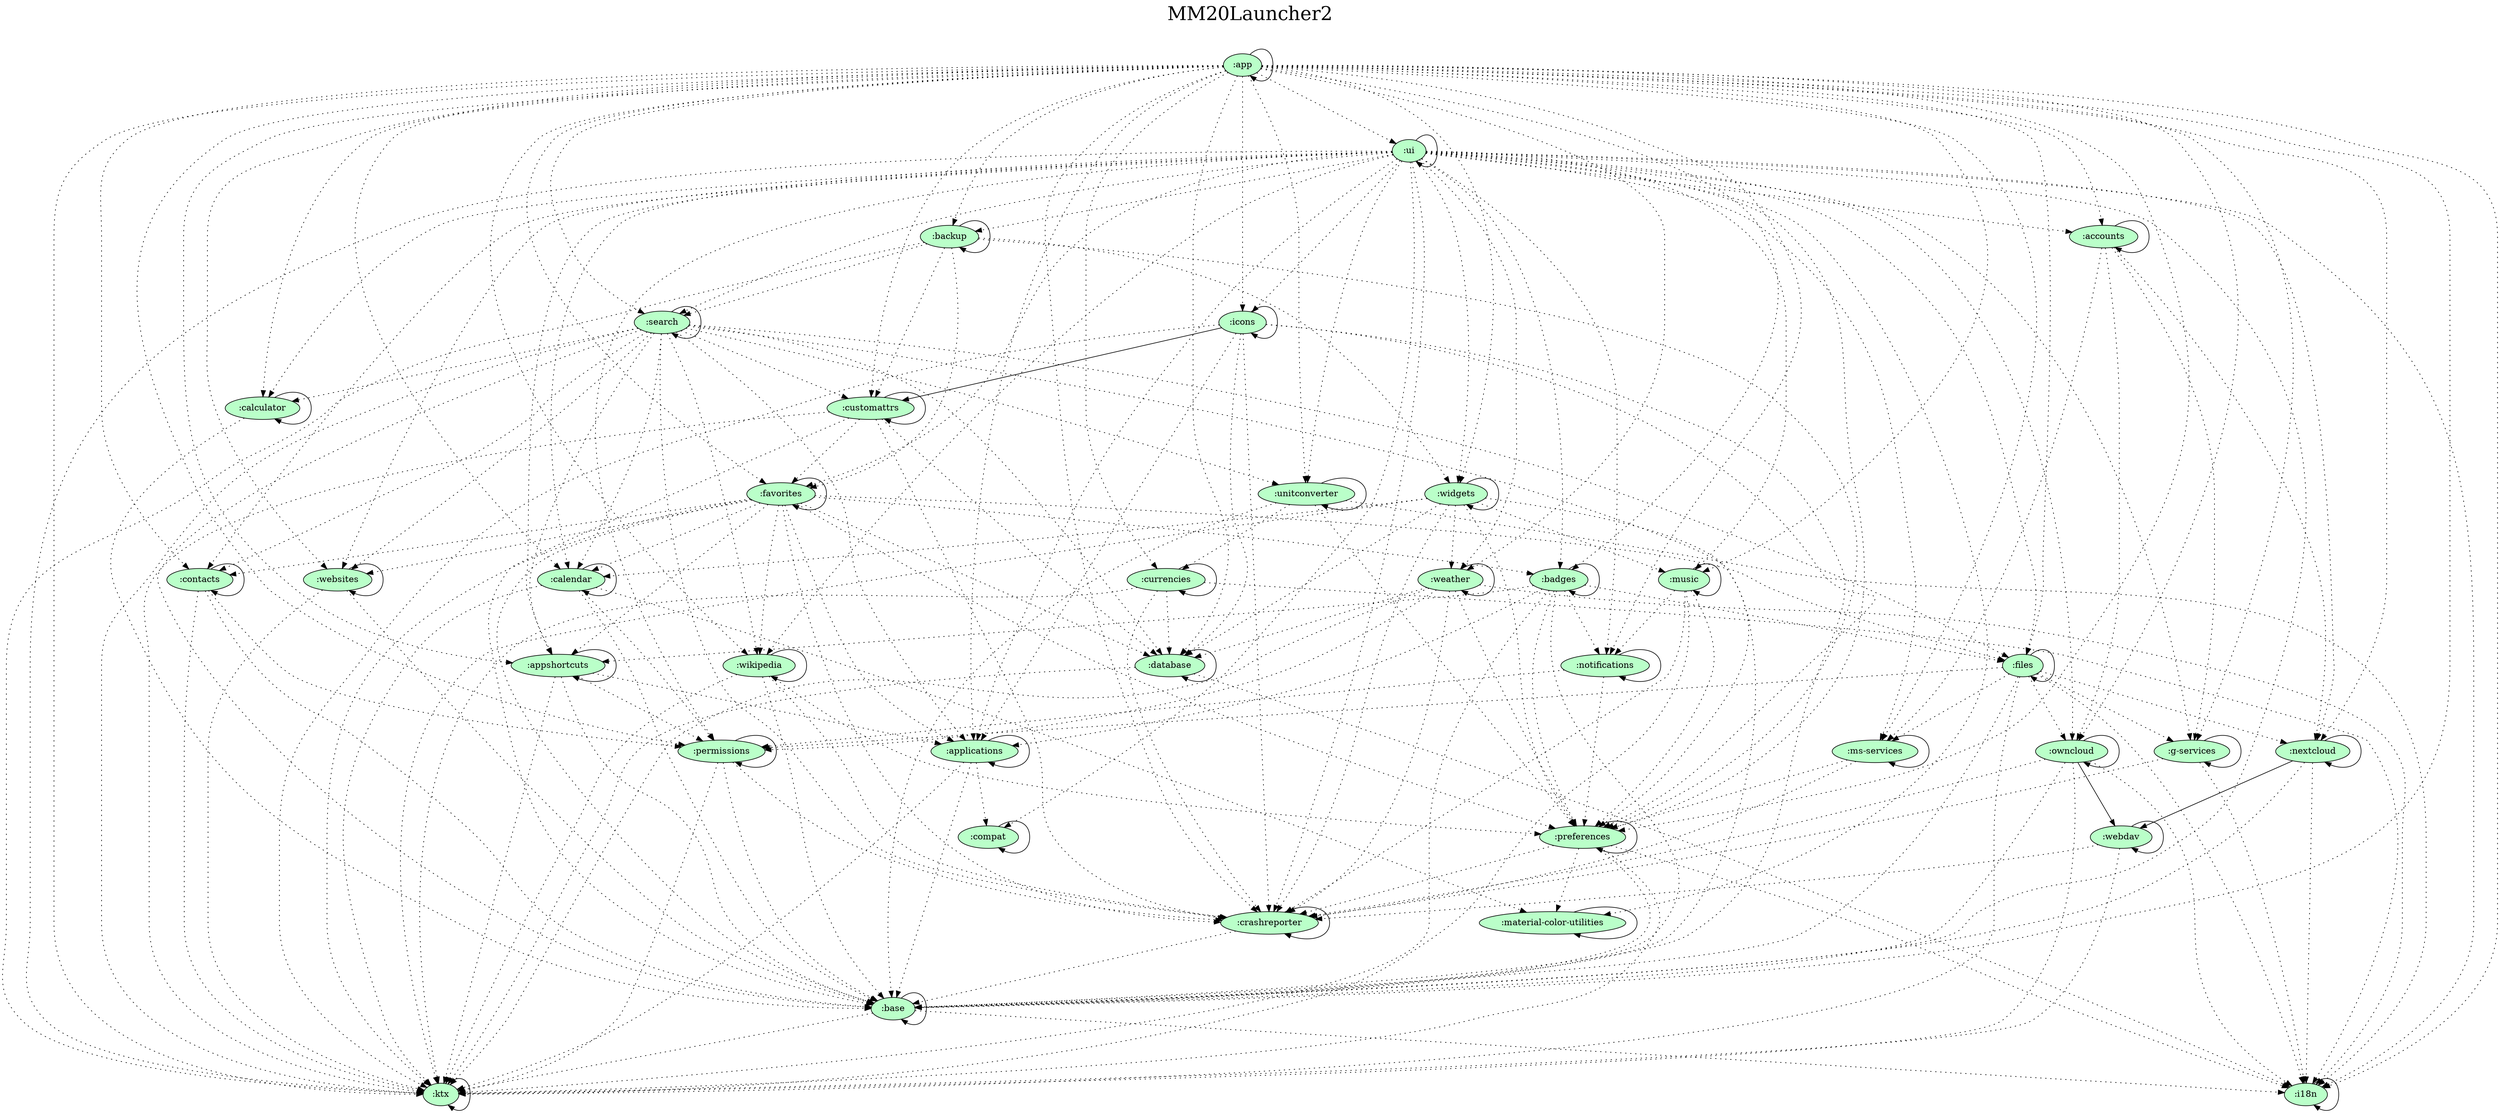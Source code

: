 digraph {
  graph [label="MM20Launcher2\n ",labelloc=t,fontsize=30,ranksep=1.4];
  node [style=filled, fillcolor="#bbbbbb"];
  rankdir=TB;

  # Projects

  ":accounts" [fillcolor="#baffc9"];
  ":app" [fillcolor="#baffc9"];
  ":applications" [fillcolor="#baffc9"];
  ":appshortcuts" [fillcolor="#baffc9"];
  ":backup" [fillcolor="#baffc9"];
  ":badges" [fillcolor="#baffc9"];
  ":base" [fillcolor="#baffc9"];
  ":calculator" [fillcolor="#baffc9"];
  ":calendar" [fillcolor="#baffc9"];
  ":compat" [fillcolor="#baffc9"];
  ":contacts" [fillcolor="#baffc9"];
  ":crashreporter" [fillcolor="#baffc9"];
  ":currencies" [fillcolor="#baffc9"];
  ":customattrs" [fillcolor="#baffc9"];
  ":database" [fillcolor="#baffc9"];
  ":favorites" [fillcolor="#baffc9"];
  ":files" [fillcolor="#baffc9"];
  ":g-services" [fillcolor="#baffc9"];
  ":i18n" [fillcolor="#baffc9"];
  ":icons" [fillcolor="#baffc9"];
  ":ktx" [fillcolor="#baffc9"];
  ":material-color-utilities" [fillcolor="#baffc9"];
  ":ms-services" [fillcolor="#baffc9"];
  ":music" [fillcolor="#baffc9"];
  ":nextcloud" [fillcolor="#baffc9"];
  ":notifications" [fillcolor="#baffc9"];
  ":owncloud" [fillcolor="#baffc9"];
  ":permissions" [fillcolor="#baffc9"];
  ":preferences" [fillcolor="#baffc9"];
  ":search" [fillcolor="#baffc9"];
  ":ui" [fillcolor="#baffc9"];
  ":unitconverter" [fillcolor="#baffc9"];
  ":weather" [fillcolor="#baffc9"];
  ":webdav" [fillcolor="#baffc9"];
  ":websites" [fillcolor="#baffc9"];
  ":widgets" [fillcolor="#baffc9"];
  ":wikipedia" [fillcolor="#baffc9"];

  {rank = same;}

  # Dependencies

  ":accounts" -> ":accounts"
  ":accounts" -> ":g-services" [style=dotted]
  ":accounts" -> ":ms-services" [style=dotted]
  ":accounts" -> ":owncloud" [style=dotted]
  ":accounts" -> ":nextcloud" [style=dotted]
  ":app" -> ":app"
  ":app" -> ":accounts" [style=dotted]
  ":app" -> ":applications" [style=dotted]
  ":app" -> ":appshortcuts" [style=dotted]
  ":app" -> ":backup" [style=dotted]
  ":app" -> ":badges" [style=dotted]
  ":app" -> ":base" [style=dotted]
  ":app" -> ":calculator" [style=dotted]
  ":app" -> ":calendar" [style=dotted]
  ":app" -> ":contacts" [style=dotted]
  ":app" -> ":crashreporter" [style=dotted]
  ":app" -> ":currencies" [style=dotted]
  ":app" -> ":customattrs" [style=dotted]
  ":app" -> ":favorites" [style=dotted]
  ":app" -> ":files" [style=dotted]
  ":app" -> ":g-services" [style=dotted]
  ":app" -> ":i18n" [style=dotted]
  ":app" -> ":icons" [style=dotted]
  ":app" -> ":ktx" [style=dotted]
  ":app" -> ":ms-services" [style=dotted]
  ":app" -> ":music" [style=dotted]
  ":app" -> ":nextcloud" [style=dotted]
  ":app" -> ":notifications" [style=dotted]
  ":app" -> ":owncloud" [style=dotted]
  ":app" -> ":permissions" [style=dotted]
  ":app" -> ":preferences" [style=dotted]
  ":app" -> ":search" [style=dotted]
  ":app" -> ":unitconverter" [style=dotted]
  ":app" -> ":ui" [style=dotted]
  ":app" -> ":weather" [style=dotted]
  ":app" -> ":websites" [style=dotted]
  ":app" -> ":widgets" [style=dotted]
  ":app" -> ":wikipedia" [style=dotted]
  ":app" -> ":database" [style=dotted]
  ":applications" -> ":applications"
  ":applications" -> ":base" [style=dotted]
  ":applications" -> ":ktx" [style=dotted]
  ":applications" -> ":compat" [style=dotted]
  ":appshortcuts" -> ":appshortcuts"
  ":appshortcuts" -> ":applications" [style=dotted]
  ":appshortcuts" -> ":permissions" [style=dotted]
  ":appshortcuts" -> ":base" [style=dotted]
  ":appshortcuts" -> ":ktx" [style=dotted]
  ":backup" -> ":backup"
  ":backup" -> ":favorites" [style=dotted]
  ":backup" -> ":widgets" [style=dotted]
  ":backup" -> ":search" [style=dotted]
  ":backup" -> ":preferences" [style=dotted]
  ":backup" -> ":ktx" [style=dotted]
  ":backup" -> ":customattrs" [style=dotted]
  ":badges" -> ":badges"
  ":badges" -> ":ktx" [style=dotted]
  ":badges" -> ":applications" [style=dotted]
  ":badges" -> ":appshortcuts" [style=dotted]
  ":badges" -> ":notifications" [style=dotted]
  ":badges" -> ":preferences" [style=dotted]
  ":badges" -> ":base" [style=dotted]
  ":badges" -> ":files" [style=dotted]
  ":base" -> ":base"
  ":base" -> ":ktx" [style=dotted]
  ":base" -> ":i18n" [style=dotted]
  ":calculator" -> ":calculator"
  ":calculator" -> ":base" [style=dotted]
  ":calendar" -> ":calendar"
  ":calendar" -> ":ktx" [style=dotted]
  ":calendar" -> ":base" [style=dotted]
  ":calendar" -> ":permissions" [style=dotted]
  ":calendar" -> ":material-color-utilities" [style=dotted]
  ":compat" -> ":compat"
  ":contacts" -> ":contacts"
  ":contacts" -> ":ktx" [style=dotted]
  ":contacts" -> ":base" [style=dotted]
  ":contacts" -> ":permissions" [style=dotted]
  ":crashreporter" -> ":crashreporter"
  ":crashreporter" -> ":base" [style=dotted]
  ":currencies" -> ":currencies"
  ":currencies" -> ":ktx" [style=dotted]
  ":currencies" -> ":i18n" [style=dotted]
  ":currencies" -> ":database" [style=dotted]
  ":currencies" -> ":crashreporter" [style=dotted]
  ":customattrs" -> ":customattrs"
  ":customattrs" -> ":database" [style=dotted]
  ":customattrs" -> ":base" [style=dotted]
  ":customattrs" -> ":ktx" [style=dotted]
  ":customattrs" -> ":crashreporter" [style=dotted]
  ":customattrs" -> ":favorites" [style=dotted]
  ":database" -> ":database"
  ":database" -> ":i18n" [style=dotted]
  ":database" -> ":ktx" [style=dotted]
  ":favorites" -> ":favorites"
  ":favorites" -> ":base" [style=dotted]
  ":favorites" -> ":calendar" [style=dotted]
  ":favorites" -> ":database" [style=dotted]
  ":favorites" -> ":preferences" [style=dotted]
  ":favorites" -> ":applications" [style=dotted]
  ":favorites" -> ":appshortcuts" [style=dotted]
  ":favorites" -> ":contacts" [style=dotted]
  ":favorites" -> ":ktx" [style=dotted]
  ":favorites" -> ":files" [style=dotted]
  ":favorites" -> ":websites" [style=dotted]
  ":favorites" -> ":wikipedia" [style=dotted]
  ":favorites" -> ":badges" [style=dotted]
  ":favorites" -> ":crashreporter" [style=dotted]
  ":files" -> ":files"
  ":files" -> ":base" [style=dotted]
  ":files" -> ":ktx" [style=dotted]
  ":files" -> ":ms-services" [style=dotted]
  ":files" -> ":g-services" [style=dotted]
  ":files" -> ":nextcloud" [style=dotted]
  ":files" -> ":owncloud" [style=dotted]
  ":files" -> ":i18n" [style=dotted]
  ":files" -> ":permissions" [style=dotted]
  ":g-services" -> ":g-services"
  ":g-services" -> ":i18n" [style=dotted]
  ":g-services" -> ":crashreporter" [style=dotted]
  ":i18n" -> ":i18n"
  ":icons" -> ":customattrs"
  ":icons" -> ":icons"
  ":icons" -> ":database" [style=dotted]
  ":icons" -> ":preferences" [style=dotted]
  ":icons" -> ":ktx" [style=dotted]
  ":icons" -> ":base" [style=dotted]
  ":icons" -> ":applications" [style=dotted]
  ":icons" -> ":crashreporter" [style=dotted]
  ":ktx" -> ":ktx"
  ":material-color-utilities" -> ":material-color-utilities"
  ":ms-services" -> ":ms-services"
  ":ms-services" -> ":crashreporter" [style=dotted]
  ":ms-services" -> ":preferences" [style=dotted]
  ":music" -> ":music"
  ":music" -> ":ktx" [style=dotted]
  ":music" -> ":preferences" [style=dotted]
  ":music" -> ":notifications" [style=dotted]
  ":music" -> ":crashreporter" [style=dotted]
  ":nextcloud" -> ":webdav"
  ":nextcloud" -> ":nextcloud"
  ":nextcloud" -> ":base" [style=dotted]
  ":nextcloud" -> ":i18n" [style=dotted]
  ":notifications" -> ":notifications"
  ":notifications" -> ":preferences" [style=dotted]
  ":notifications" -> ":permissions" [style=dotted]
  ":owncloud" -> ":webdav"
  ":owncloud" -> ":owncloud"
  ":owncloud" -> ":base" [style=dotted]
  ":owncloud" -> ":crashreporter" [style=dotted]
  ":owncloud" -> ":ktx" [style=dotted]
  ":owncloud" -> ":i18n" [style=dotted]
  ":permissions" -> ":permissions"
  ":permissions" -> ":ktx" [style=dotted]
  ":permissions" -> ":base" [style=dotted]
  ":permissions" -> ":crashreporter" [style=dotted]
  ":preferences" -> ":preferences"
  ":preferences" -> ":ktx" [style=dotted]
  ":preferences" -> ":i18n" [style=dotted]
  ":preferences" -> ":base" [style=dotted]
  ":preferences" -> ":crashreporter" [style=dotted]
  ":preferences" -> ":material-color-utilities" [style=dotted]
  ":search" -> ":search"
  ":search" -> ":applications" [style=dotted]
  ":search" -> ":appshortcuts" [style=dotted]
  ":search" -> ":calculator" [style=dotted]
  ":search" -> ":calendar" [style=dotted]
  ":search" -> ":contacts" [style=dotted]
  ":search" -> ":files" [style=dotted]
  ":search" -> ":unitconverter" [style=dotted]
  ":search" -> ":websites" [style=dotted]
  ":search" -> ":wikipedia" [style=dotted]
  ":search" -> ":customattrs" [style=dotted]
  ":search" -> ":base" [style=dotted]
  ":search" -> ":database" [style=dotted]
  ":search" -> ":preferences" [style=dotted]
  ":search" -> ":crashreporter" [style=dotted]
  ":search" -> ":ktx" [style=dotted]
  ":ui" -> ":ui"
  ":ui" -> ":material-color-utilities" [style=dotted]
  ":ui" -> ":base" [style=dotted]
  ":ui" -> ":i18n" [style=dotted]
  ":ui" -> ":compat" [style=dotted]
  ":ui" -> ":ktx" [style=dotted]
  ":ui" -> ":icons" [style=dotted]
  ":ui" -> ":music" [style=dotted]
  ":ui" -> ":weather" [style=dotted]
  ":ui" -> ":calendar" [style=dotted]
  ":ui" -> ":search" [style=dotted]
  ":ui" -> ":preferences" [style=dotted]
  ":ui" -> ":applications" [style=dotted]
  ":ui" -> ":appshortcuts" [style=dotted]
  ":ui" -> ":calculator" [style=dotted]
  ":ui" -> ":files" [style=dotted]
  ":ui" -> ":widgets" [style=dotted]
  ":ui" -> ":favorites" [style=dotted]
  ":ui" -> ":wikipedia" [style=dotted]
  ":ui" -> ":badges" [style=dotted]
  ":ui" -> ":crashreporter" [style=dotted]
  ":ui" -> ":notifications" [style=dotted]
  ":ui" -> ":contacts" [style=dotted]
  ":ui" -> ":permissions" [style=dotted]
  ":ui" -> ":websites" [style=dotted]
  ":ui" -> ":unitconverter" [style=dotted]
  ":ui" -> ":nextcloud" [style=dotted]
  ":ui" -> ":g-services" [style=dotted]
  ":ui" -> ":ms-services" [style=dotted]
  ":ui" -> ":owncloud" [style=dotted]
  ":ui" -> ":accounts" [style=dotted]
  ":ui" -> ":backup" [style=dotted]
  ":unitconverter" -> ":unitconverter"
  ":unitconverter" -> ":preferences" [style=dotted]
  ":unitconverter" -> ":currencies" [style=dotted]
  ":unitconverter" -> ":base" [style=dotted]
  ":unitconverter" -> ":i18n" [style=dotted]
  ":weather" -> ":weather"
  ":weather" -> ":database" [style=dotted]
  ":weather" -> ":ktx" [style=dotted]
  ":weather" -> ":crashreporter" [style=dotted]
  ":weather" -> ":preferences" [style=dotted]
  ":weather" -> ":permissions" [style=dotted]
  ":weather" -> ":i18n" [style=dotted]
  ":webdav" -> ":webdav"
  ":webdav" -> ":crashreporter" [style=dotted]
  ":webdav" -> ":ktx" [style=dotted]
  ":websites" -> ":websites"
  ":websites" -> ":base" [style=dotted]
  ":websites" -> ":ktx" [style=dotted]
  ":widgets" -> ":widgets"
  ":widgets" -> ":weather" [style=dotted]
  ":widgets" -> ":calendar" [style=dotted]
  ":widgets" -> ":music" [style=dotted]
  ":widgets" -> ":ktx" [style=dotted]
  ":widgets" -> ":base" [style=dotted]
  ":widgets" -> ":preferences" [style=dotted]
  ":widgets" -> ":database" [style=dotted]
  ":widgets" -> ":crashreporter" [style=dotted]
  ":wikipedia" -> ":wikipedia"
  ":wikipedia" -> ":preferences" [style=dotted]
  ":wikipedia" -> ":base" [style=dotted]
  ":wikipedia" -> ":ktx" [style=dotted]
  ":wikipedia" -> ":crashreporter" [style=dotted]
}
